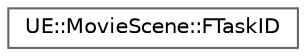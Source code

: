 digraph "Graphical Class Hierarchy"
{
 // INTERACTIVE_SVG=YES
 // LATEX_PDF_SIZE
  bgcolor="transparent";
  edge [fontname=Helvetica,fontsize=10,labelfontname=Helvetica,labelfontsize=10];
  node [fontname=Helvetica,fontsize=10,shape=box,height=0.2,width=0.4];
  rankdir="LR";
  Node0 [id="Node000000",label="UE::MovieScene::FTaskID",height=0.2,width=0.4,color="grey40", fillcolor="white", style="filled",URL="$dd/d36/structUE_1_1MovieScene_1_1FTaskID.html",tooltip=" "];
}
